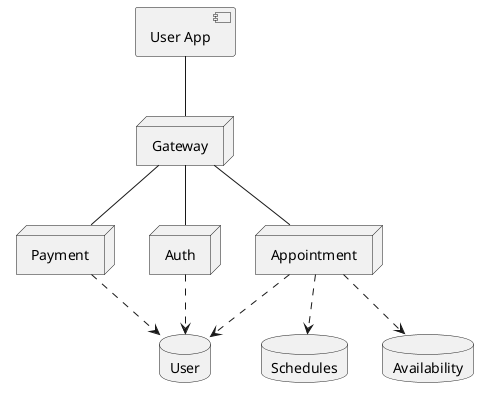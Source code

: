 @startuml microservices
skinparam backgroundcolor transparent

component "User App" as userapp
node Gateway
node Payment
node Auth
node Appointment
database User
database Schedules
database Availability

userapp -- Gateway

Gateway -- Payment
Gateway -- Auth
Gateway -- Appointment

Payment ..> User
Auth ..> User
Appointment ..> User
Appointment ..> Availability
Appointment ..> Schedules

@enduml